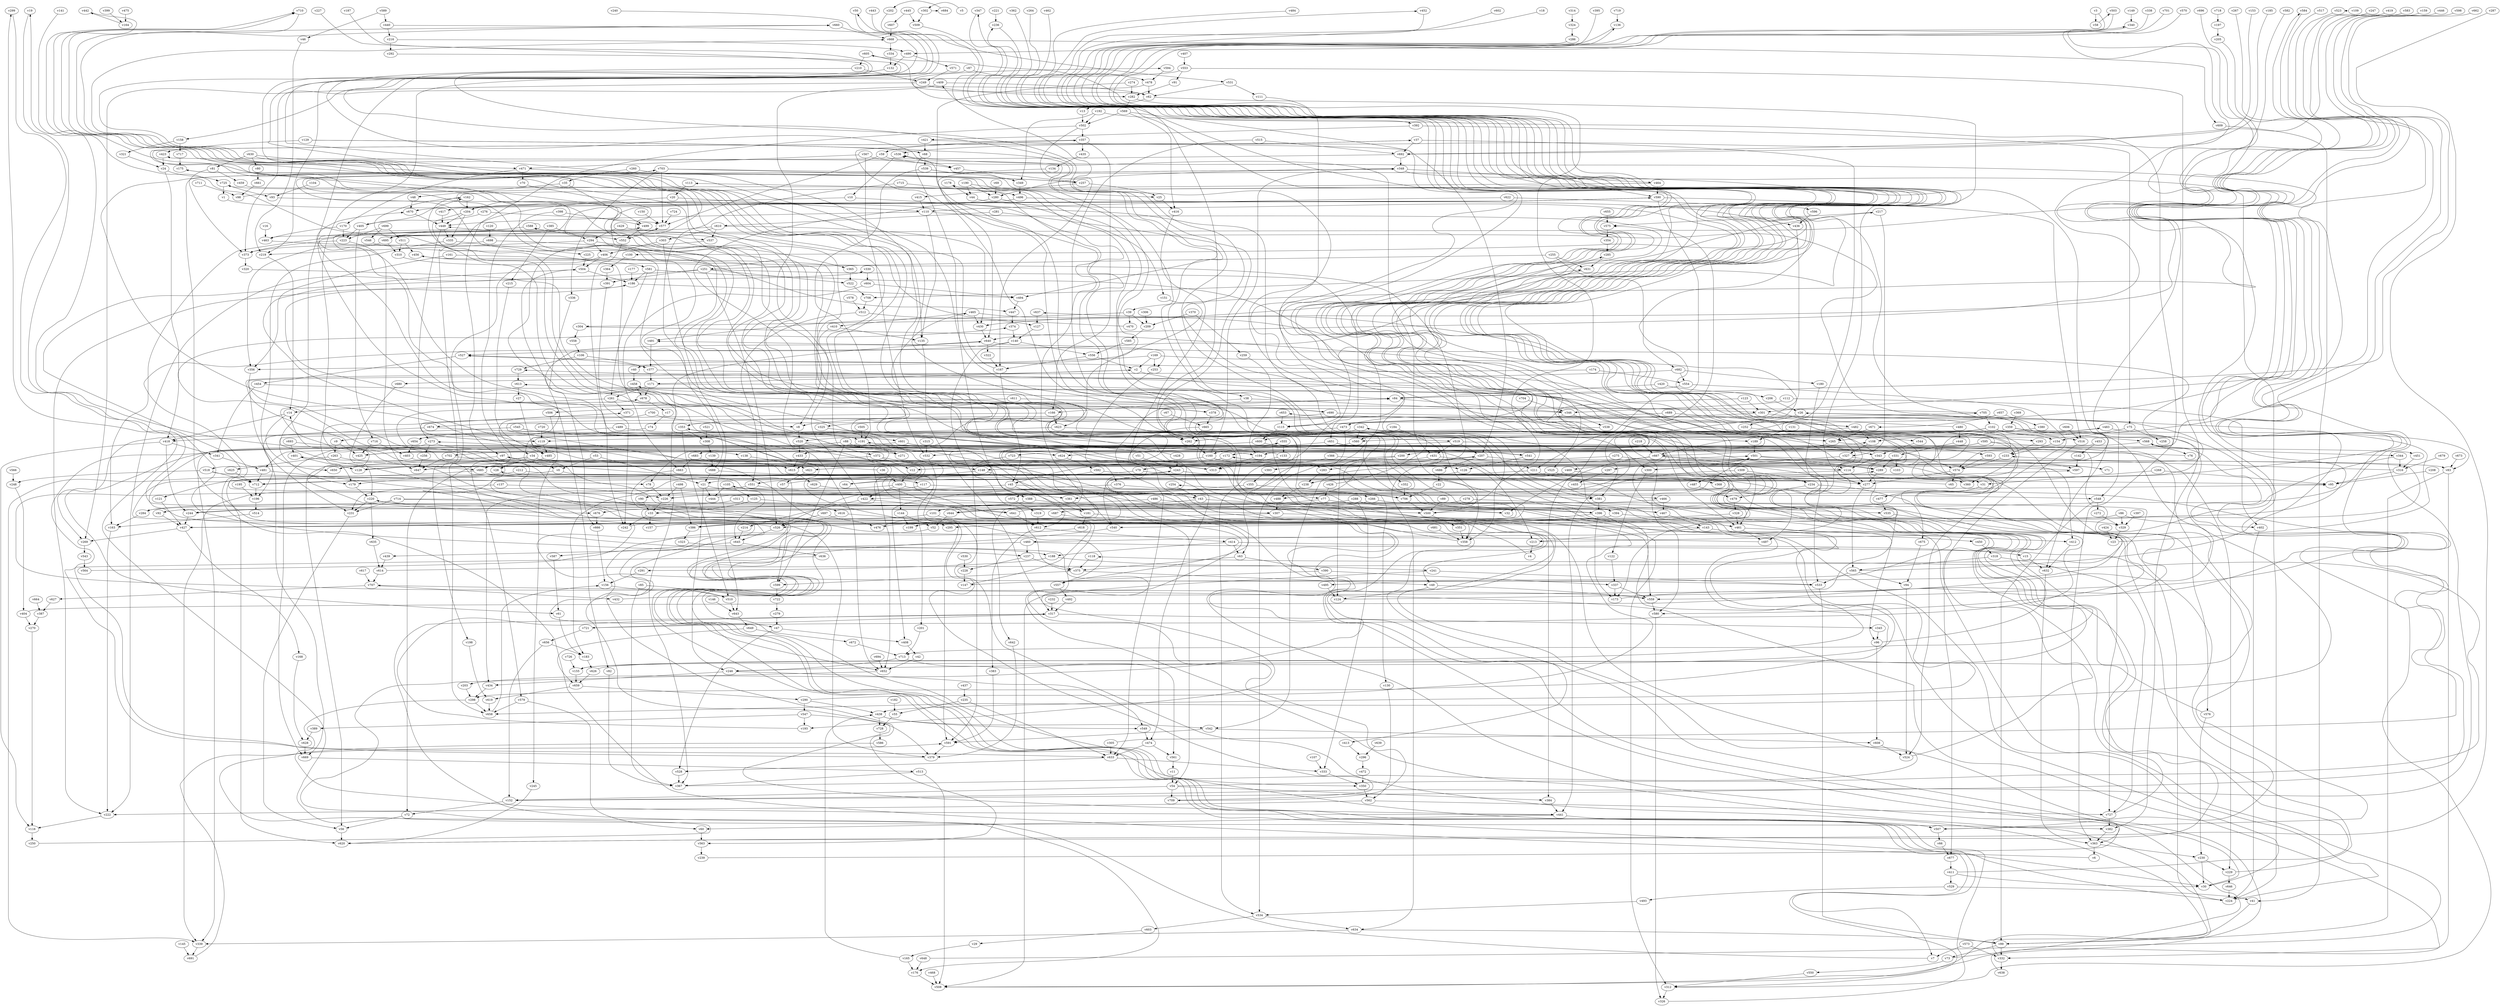 // Benchmark game 1081 - 730 vertices
// time_bound: 272
// targets: v481
digraph G {
    v0 [name="v0", player=1];
    v1 [name="v1", player=1];
    v2 [name="v2", player=0];
    v3 [name="v3", player=1];
    v4 [name="v4", player=1];
    v5 [name="v5", player=0];
    v6 [name="v6", player=0];
    v7 [name="v7", player=0];
    v8 [name="v8", player=1];
    v9 [name="v9", player=0];
    v10 [name="v10", player=0];
    v11 [name="v11", player=0];
    v12 [name="v12", player=1];
    v13 [name="v13", player=1];
    v14 [name="v14", player=0];
    v15 [name="v15", player=1];
    v16 [name="v16", player=0];
    v17 [name="v17", player=1];
    v18 [name="v18", player=0];
    v19 [name="v19", player=0];
    v20 [name="v20", player=1];
    v21 [name="v21", player=1];
    v22 [name="v22", player=0];
    v23 [name="v23", player=1];
    v24 [name="v24", player=1];
    v25 [name="v25", player=0];
    v26 [name="v26", player=0];
    v27 [name="v27", player=0];
    v28 [name="v28", player=0];
    v29 [name="v29", player=1];
    v30 [name="v30", player=0];
    v31 [name="v31", player=1];
    v32 [name="v32", player=0];
    v33 [name="v33", player=1];
    v34 [name="v34", player=0];
    v35 [name="v35", player=1];
    v36 [name="v36", player=0];
    v37 [name="v37", player=0];
    v38 [name="v38", player=0];
    v39 [name="v39", player=0];
    v40 [name="v40", player=0];
    v41 [name="v41", player=0];
    v42 [name="v42", player=0];
    v43 [name="v43", player=0];
    v44 [name="v44", player=1];
    v45 [name="v45", player=1];
    v46 [name="v46", player=0];
    v47 [name="v47", player=1];
    v48 [name="v48", player=1];
    v49 [name="v49", player=1];
    v50 [name="v50", player=0];
    v51 [name="v51", player=0];
    v52 [name="v52", player=0];
    v53 [name="v53", player=1];
    v54 [name="v54", player=0];
    v55 [name="v55", player=1];
    v56 [name="v56", player=1];
    v57 [name="v57", player=1];
    v58 [name="v58", player=0];
    v59 [name="v59", player=0];
    v60 [name="v60", player=1];
    v61 [name="v61", player=1];
    v62 [name="v62", player=1];
    v63 [name="v63", player=1];
    v64 [name="v64", player=1];
    v65 [name="v65", player=1];
    v66 [name="v66", player=1];
    v67 [name="v67", player=1];
    v68 [name="v68", player=0];
    v69 [name="v69", player=0];
    v70 [name="v70", player=0];
    v71 [name="v71", player=1];
    v72 [name="v72", player=1];
    v73 [name="v73", player=0];
    v74 [name="v74", player=0];
    v75 [name="v75", player=1];
    v76 [name="v76", player=1];
    v77 [name="v77", player=1];
    v78 [name="v78", player=1];
    v79 [name="v79", player=1];
    v80 [name="v80", player=0];
    v81 [name="v81", player=1];
    v82 [name="v82", player=1];
    v83 [name="v83", player=1];
    v84 [name="v84", player=1];
    v85 [name="v85", player=0];
    v86 [name="v86", player=0];
    v87 [name="v87", player=1];
    v88 [name="v88", player=0];
    v89 [name="v89", player=0];
    v90 [name="v90", player=0];
    v91 [name="v91", player=1];
    v92 [name="v92", player=0];
    v93 [name="v93", player=1];
    v94 [name="v94", player=1];
    v95 [name="v95", player=0];
    v96 [name="v96", player=1];
    v97 [name="v97", player=0];
    v98 [name="v98", player=0];
    v99 [name="v99", player=1];
    v100 [name="v100", player=1];
    v101 [name="v101", player=0];
    v102 [name="v102", player=0];
    v103 [name="v103", player=0];
    v104 [name="v104", player=0];
    v105 [name="v105", player=0];
    v106 [name="v106", player=1];
    v107 [name="v107", player=0];
    v108 [name="v108", player=0];
    v109 [name="v109", player=0];
    v110 [name="v110", player=1];
    v111 [name="v111", player=0];
    v112 [name="v112", player=1];
    v113 [name="v113", player=1];
    v114 [name="v114", player=1];
    v115 [name="v115", player=0];
    v116 [name="v116", player=1];
    v117 [name="v117", player=1];
    v118 [name="v118", player=0];
    v119 [name="v119", player=1];
    v120 [name="v120", player=1];
    v121 [name="v121", player=0];
    v122 [name="v122", player=1];
    v123 [name="v123", player=1];
    v124 [name="v124", player=0];
    v125 [name="v125", player=0];
    v126 [name="v126", player=1];
    v127 [name="v127", player=0];
    v128 [name="v128", player=1];
    v129 [name="v129", player=1];
    v130 [name="v130", player=1];
    v131 [name="v131", player=1];
    v132 [name="v132", player=1];
    v133 [name="v133", player=0];
    v134 [name="v134", player=1];
    v135 [name="v135", player=1];
    v136 [name="v136", player=0];
    v137 [name="v137", player=1];
    v138 [name="v138", player=0];
    v139 [name="v139", player=0];
    v140 [name="v140", player=1];
    v141 [name="v141", player=1];
    v142 [name="v142", player=1];
    v143 [name="v143", player=1];
    v144 [name="v144", player=1];
    v145 [name="v145", player=0];
    v146 [name="v146", player=1];
    v147 [name="v147", player=1];
    v148 [name="v148", player=1];
    v149 [name="v149", player=0];
    v150 [name="v150", player=1];
    v151 [name="v151", player=1];
    v152 [name="v152", player=1];
    v153 [name="v153", player=0];
    v154 [name="v154", player=1];
    v155 [name="v155", player=1];
    v156 [name="v156", player=0];
    v157 [name="v157", player=0];
    v158 [name="v158", player=0];
    v159 [name="v159", player=1];
    v160 [name="v160", player=0];
    v161 [name="v161", player=0];
    v162 [name="v162", player=0];
    v163 [name="v163", player=0];
    v164 [name="v164", player=0];
    v165 [name="v165", player=1];
    v166 [name="v166", player=1];
    v167 [name="v167", player=0];
    v168 [name="v168", player=1];
    v169 [name="v169", player=0];
    v170 [name="v170", player=1];
    v171 [name="v171", player=0];
    v172 [name="v172", player=1];
    v173 [name="v173", player=0];
    v174 [name="v174", player=0];
    v175 [name="v175", player=0];
    v176 [name="v176", player=1];
    v177 [name="v177", player=0];
    v178 [name="v178", player=1];
    v179 [name="v179", player=1];
    v180 [name="v180", player=1];
    v181 [name="v181", player=0];
    v182 [name="v182", player=1];
    v183 [name="v183", player=1];
    v184 [name="v184", player=0];
    v185 [name="v185", player=1];
    v186 [name="v186", player=0];
    v187 [name="v187", player=0];
    v188 [name="v188", player=1];
    v189 [name="v189", player=0];
    v190 [name="v190", player=0];
    v191 [name="v191", player=1];
    v192 [name="v192", player=1];
    v193 [name="v193", player=1];
    v194 [name="v194", player=1];
    v195 [name="v195", player=1];
    v196 [name="v196", player=0];
    v197 [name="v197", player=1];
    v198 [name="v198", player=0];
    v199 [name="v199", player=0];
    v200 [name="v200", player=0];
    v201 [name="v201", player=1];
    v202 [name="v202", player=0];
    v203 [name="v203", player=1];
    v204 [name="v204", player=0];
    v205 [name="v205", player=0];
    v206 [name="v206", player=0];
    v207 [name="v207", player=1];
    v208 [name="v208", player=0];
    v209 [name="v209", player=0];
    v210 [name="v210", player=1];
    v211 [name="v211", player=0];
    v212 [name="v212", player=0];
    v213 [name="v213", player=0];
    v214 [name="v214", player=0];
    v215 [name="v215", player=1];
    v216 [name="v216", player=1];
    v217 [name="v217", player=0];
    v218 [name="v218", player=1];
    v219 [name="v219", player=0];
    v220 [name="v220", player=1];
    v221 [name="v221", player=1];
    v222 [name="v222", player=1];
    v223 [name="v223", player=1];
    v224 [name="v224", player=0];
    v225 [name="v225", player=1];
    v226 [name="v226", player=1];
    v227 [name="v227", player=1];
    v228 [name="v228", player=1];
    v229 [name="v229", player=1];
    v230 [name="v230", player=0];
    v231 [name="v231", player=1];
    v232 [name="v232", player=1];
    v233 [name="v233", player=0];
    v234 [name="v234", player=1];
    v235 [name="v235", player=0];
    v236 [name="v236", player=1];
    v237 [name="v237", player=1];
    v238 [name="v238", player=0];
    v239 [name="v239", player=1];
    v240 [name="v240", player=0];
    v241 [name="v241", player=0];
    v242 [name="v242", player=0];
    v243 [name="v243", player=1];
    v244 [name="v244", player=0];
    v245 [name="v245", player=1];
    v246 [name="v246", player=1];
    v247 [name="v247", player=0];
    v248 [name="v248", player=1];
    v249 [name="v249", player=0];
    v250 [name="v250", player=1];
    v251 [name="v251", player=1];
    v252 [name="v252", player=1];
    v253 [name="v253", player=0];
    v254 [name="v254", player=0];
    v255 [name="v255", player=0];
    v256 [name="v256", player=0];
    v257 [name="v257", player=1];
    v258 [name="v258", player=1];
    v259 [name="v259", player=1];
    v260 [name="v260", player=0];
    v261 [name="v261", player=1];
    v262 [name="v262", player=0];
    v263 [name="v263", player=1];
    v264 [name="v264", player=1];
    v265 [name="v265", player=1];
    v266 [name="v266", player=1];
    v267 [name="v267", player=1];
    v268 [name="v268", player=0];
    v269 [name="v269", player=0];
    v270 [name="v270", player=1];
    v271 [name="v271", player=1];
    v272 [name="v272", player=1];
    v273 [name="v273", player=1];
    v274 [name="v274", player=1];
    v275 [name="v275", player=1];
    v276 [name="v276", player=0];
    v277 [name="v277", player=1];
    v278 [name="v278", player=1];
    v279 [name="v279", player=1];
    v280 [name="v280", player=1];
    v281 [name="v281", player=1];
    v282 [name="v282", player=0];
    v283 [name="v283", player=1];
    v284 [name="v284", player=1];
    v285 [name="v285", player=1];
    v286 [name="v286", player=0];
    v287 [name="v287", player=0];
    v288 [name="v288", player=0];
    v289 [name="v289", player=1];
    v290 [name="v290", player=0];
    v291 [name="v291", player=1];
    v292 [name="v292", player=0];
    v293 [name="v293", player=1];
    v294 [name="v294", player=0];
    v295 [name="v295", player=1];
    v296 [name="v296", player=1];
    v297 [name="v297", player=0];
    v298 [name="v298", player=0];
    v299 [name="v299", player=1];
    v300 [name="v300", player=1];
    v301 [name="v301", player=1];
    v302 [name="v302", player=1];
    v303 [name="v303", player=1];
    v304 [name="v304", player=0];
    v305 [name="v305", player=0];
    v306 [name="v306", player=0];
    v307 [name="v307", player=0];
    v308 [name="v308", player=1];
    v309 [name="v309", player=0];
    v310 [name="v310", player=1];
    v311 [name="v311", player=1];
    v312 [name="v312", player=1];
    v313 [name="v313", player=1];
    v314 [name="v314", player=0];
    v315 [name="v315", player=0];
    v316 [name="v316", player=1];
    v317 [name="v317", player=0];
    v318 [name="v318", player=1];
    v319 [name="v319", player=0];
    v320 [name="v320", player=1];
    v321 [name="v321", player=1];
    v322 [name="v322", player=1];
    v323 [name="v323", player=0];
    v324 [name="v324", player=0];
    v325 [name="v325", player=1];
    v326 [name="v326", player=1];
    v327 [name="v327", player=1];
    v328 [name="v328", player=0];
    v329 [name="v329", player=1];
    v330 [name="v330", player=1];
    v331 [name="v331", player=0];
    v332 [name="v332", player=1];
    v333 [name="v333", player=0];
    v334 [name="v334", player=1];
    v335 [name="v335", player=0];
    v336 [name="v336", player=1];
    v337 [name="v337", player=0];
    v338 [name="v338", player=0];
    v339 [name="v339", player=0];
    v340 [name="v340", player=1];
    v341 [name="v341", player=0];
    v342 [name="v342", player=1];
    v343 [name="v343", player=0];
    v344 [name="v344", player=1];
    v345 [name="v345", player=1];
    v346 [name="v346", player=0];
    v347 [name="v347", player=0];
    v348 [name="v348", player=1];
    v349 [name="v349", player=0];
    v350 [name="v350", player=1];
    v351 [name="v351", player=0];
    v352 [name="v352", player=0];
    v353 [name="v353", player=1];
    v354 [name="v354", player=1];
    v355 [name="v355", player=0];
    v356 [name="v356", player=0];
    v357 [name="v357", player=1];
    v358 [name="v358", player=0];
    v359 [name="v359", player=0];
    v360 [name="v360", player=0];
    v361 [name="v361", player=0];
    v362 [name="v362", player=1];
    v363 [name="v363", player=0];
    v364 [name="v364", player=0];
    v365 [name="v365", player=1];
    v366 [name="v366", player=0];
    v367 [name="v367", player=0];
    v368 [name="v368", player=1];
    v369 [name="v369", player=1];
    v370 [name="v370", player=1];
    v371 [name="v371", player=0];
    v372 [name="v372", player=1];
    v373 [name="v373", player=0];
    v374 [name="v374", player=1];
    v375 [name="v375", player=1];
    v376 [name="v376", player=1];
    v377 [name="v377", player=1];
    v378 [name="v378", player=0];
    v379 [name="v379", player=0];
    v380 [name="v380", player=1];
    v381 [name="v381", player=0];
    v382 [name="v382", player=1];
    v383 [name="v383", player=0];
    v384 [name="v384", player=1];
    v385 [name="v385", player=1];
    v386 [name="v386", player=1];
    v387 [name="v387", player=1];
    v388 [name="v388", player=1];
    v389 [name="v389", player=0];
    v390 [name="v390", player=1];
    v391 [name="v391", player=0];
    v392 [name="v392", player=1];
    v393 [name="v393", player=0];
    v394 [name="v394", player=0];
    v395 [name="v395", player=0];
    v396 [name="v396", player=1];
    v397 [name="v397", player=0];
    v398 [name="v398", player=1];
    v399 [name="v399", player=0];
    v400 [name="v400", player=1];
    v401 [name="v401", player=0];
    v402 [name="v402", player=1];
    v403 [name="v403", player=0];
    v404 [name="v404", player=1];
    v405 [name="v405", player=1];
    v406 [name="v406", player=0];
    v407 [name="v407", player=0];
    v408 [name="v408", player=0];
    v409 [name="v409", player=0];
    v410 [name="v410", player=1];
    v411 [name="v411", player=0];
    v412 [name="v412", player=1];
    v413 [name="v413", player=0];
    v414 [name="v414", player=1];
    v415 [name="v415", player=0];
    v416 [name="v416", player=0];
    v417 [name="v417", player=0];
    v418 [name="v418", player=1];
    v419 [name="v419", player=0];
    v420 [name="v420", player=1];
    v421 [name="v421", player=0];
    v422 [name="v422", player=1];
    v423 [name="v423", player=0];
    v424 [name="v424", player=0];
    v425 [name="v425", player=0];
    v426 [name="v426", player=1];
    v427 [name="v427", player=1];
    v428 [name="v428", player=0];
    v429 [name="v429", player=1];
    v430 [name="v430", player=1];
    v431 [name="v431", player=0];
    v432 [name="v432", player=0];
    v433 [name="v433", player=0];
    v434 [name="v434", player=0];
    v435 [name="v435", player=1];
    v436 [name="v436", player=0];
    v437 [name="v437", player=1];
    v438 [name="v438", player=1];
    v439 [name="v439", player=1];
    v440 [name="v440", player=1];
    v441 [name="v441", player=0];
    v442 [name="v442", player=0];
    v443 [name="v443", player=0];
    v444 [name="v444", player=1];
    v445 [name="v445", player=1];
    v446 [name="v446", player=0];
    v447 [name="v447", player=0];
    v448 [name="v448", player=1];
    v449 [name="v449", player=0];
    v450 [name="v450", player=0];
    v451 [name="v451", player=0];
    v452 [name="v452", player=1];
    v453 [name="v453", player=1];
    v454 [name="v454", player=0];
    v455 [name="v455", player=1];
    v456 [name="v456", player=1];
    v457 [name="v457", player=1];
    v458 [name="v458", player=1];
    v459 [name="v459", player=0];
    v460 [name="v460", player=1];
    v461 [name="v461", player=1];
    v462 [name="v462", player=1];
    v463 [name="v463", player=1];
    v464 [name="v464", player=0];
    v465 [name="v465", player=0];
    v466 [name="v466", player=1];
    v467 [name="v467", player=1];
    v468 [name="v468", player=0];
    v469 [name="v469", player=0];
    v470 [name="v470", player=1];
    v471 [name="v471", player=0];
    v472 [name="v472", player=0];
    v473 [name="v473", player=0];
    v474 [name="v474", player=1];
    v475 [name="v475", player=1];
    v476 [name="v476", player=0];
    v477 [name="v477", player=1];
    v478 [name="v478", player=0];
    v479 [name="v479", player=0];
    v480 [name="v480", player=1];
    v481 [name="v481", player=0, target=1];
    v482 [name="v482", player=1];
    v483 [name="v483", player=0];
    v484 [name="v484", player=0];
    v485 [name="v485", player=0];
    v486 [name="v486", player=0];
    v487 [name="v487", player=0];
    v488 [name="v488", player=1];
    v489 [name="v489", player=0];
    v490 [name="v490", player=0];
    v491 [name="v491", player=0];
    v492 [name="v492", player=0];
    v493 [name="v493", player=0];
    v494 [name="v494", player=1];
    v495 [name="v495", player=0];
    v496 [name="v496", player=1];
    v497 [name="v497", player=1];
    v498 [name="v498", player=0];
    v499 [name="v499", player=1];
    v500 [name="v500", player=1];
    v501 [name="v501", player=0];
    v502 [name="v502", player=1];
    v503 [name="v503", player=1];
    v504 [name="v504", player=0];
    v505 [name="v505", player=1];
    v506 [name="v506", player=0];
    v507 [name="v507", player=1];
    v508 [name="v508", player=0];
    v509 [name="v509", player=1];
    v510 [name="v510", player=0];
    v511 [name="v511", player=1];
    v512 [name="v512", player=1];
    v513 [name="v513", player=1];
    v514 [name="v514", player=0];
    v515 [name="v515", player=0];
    v516 [name="v516", player=1];
    v517 [name="v517", player=0];
    v518 [name="v518", player=0];
    v519 [name="v519", player=0];
    v520 [name="v520", player=0];
    v521 [name="v521", player=0];
    v522 [name="v522", player=0];
    v523 [name="v523", player=1];
    v524 [name="v524", player=0];
    v525 [name="v525", player=0];
    v526 [name="v526", player=0];
    v527 [name="v527", player=0];
    v528 [name="v528", player=0];
    v529 [name="v529", player=1];
    v530 [name="v530", player=1];
    v531 [name="v531", player=0];
    v532 [name="v532", player=0];
    v533 [name="v533", player=1];
    v534 [name="v534", player=0];
    v535 [name="v535", player=0];
    v536 [name="v536", player=0];
    v537 [name="v537", player=0];
    v538 [name="v538", player=1];
    v539 [name="v539", player=0];
    v540 [name="v540", player=1];
    v541 [name="v541", player=1];
    v542 [name="v542", player=0];
    v543 [name="v543", player=0];
    v544 [name="v544", player=0];
    v545 [name="v545", player=0];
    v546 [name="v546", player=0];
    v547 [name="v547", player=0];
    v548 [name="v548", player=0];
    v549 [name="v549", player=1];
    v550 [name="v550", player=1];
    v551 [name="v551", player=1];
    v552 [name="v552", player=0];
    v553 [name="v553", player=0];
    v554 [name="v554", player=1];
    v555 [name="v555", player=0];
    v556 [name="v556", player=0];
    v557 [name="v557", player=0];
    v558 [name="v558", player=1];
    v559 [name="v559", player=1];
    v560 [name="v560", player=0];
    v561 [name="v561", player=1];
    v562 [name="v562", player=0];
    v563 [name="v563", player=0];
    v564 [name="v564", player=0];
    v565 [name="v565", player=0];
    v566 [name="v566", player=1];
    v567 [name="v567", player=0];
    v568 [name="v568", player=1];
    v569 [name="v569", player=0];
    v570 [name="v570", player=1];
    v571 [name="v571", player=1];
    v572 [name="v572", player=0];
    v573 [name="v573", player=1];
    v574 [name="v574", player=1];
    v575 [name="v575", player=0];
    v576 [name="v576", player=0];
    v577 [name="v577", player=0];
    v578 [name="v578", player=0];
    v579 [name="v579", player=0];
    v580 [name="v580", player=0];
    v581 [name="v581", player=1];
    v582 [name="v582", player=0];
    v583 [name="v583", player=1];
    v584 [name="v584", player=0];
    v585 [name="v585", player=1];
    v586 [name="v586", player=0];
    v587 [name="v587", player=0];
    v588 [name="v588", player=0];
    v589 [name="v589", player=0];
    v590 [name="v590", player=1];
    v591 [name="v591", player=1];
    v592 [name="v592", player=1];
    v593 [name="v593", player=1];
    v594 [name="v594", player=1];
    v595 [name="v595", player=0];
    v596 [name="v596", player=1];
    v597 [name="v597", player=0];
    v598 [name="v598", player=0];
    v599 [name="v599", player=1];
    v600 [name="v600", player=1];
    v601 [name="v601", player=1];
    v602 [name="v602", player=1];
    v603 [name="v603", player=0];
    v604 [name="v604", player=1];
    v605 [name="v605", player=1];
    v606 [name="v606", player=1];
    v607 [name="v607", player=0];
    v608 [name="v608", player=1];
    v609 [name="v609", player=0];
    v610 [name="v610", player=1];
    v611 [name="v611", player=0];
    v612 [name="v612", player=1];
    v613 [name="v613", player=0];
    v614 [name="v614", player=1];
    v615 [name="v615", player=1];
    v616 [name="v616", player=0];
    v617 [name="v617", player=1];
    v618 [name="v618", player=1];
    v619 [name="v619", player=1];
    v620 [name="v620", player=0];
    v621 [name="v621", player=1];
    v622 [name="v622", player=1];
    v623 [name="v623", player=0];
    v624 [name="v624", player=1];
    v625 [name="v625", player=1];
    v626 [name="v626", player=1];
    v627 [name="v627", player=0];
    v628 [name="v628", player=1];
    v629 [name="v629", player=0];
    v630 [name="v630", player=1];
    v631 [name="v631", player=1];
    v632 [name="v632", player=0];
    v633 [name="v633", player=0];
    v634 [name="v634", player=0];
    v635 [name="v635", player=0];
    v636 [name="v636", player=0];
    v637 [name="v637", player=1];
    v638 [name="v638", player=1];
    v639 [name="v639", player=1];
    v640 [name="v640", player=1];
    v641 [name="v641", player=0];
    v642 [name="v642", player=1];
    v643 [name="v643", player=0];
    v644 [name="v644", player=1];
    v645 [name="v645", player=0];
    v646 [name="v646", player=0];
    v647 [name="v647", player=0];
    v648 [name="v648", player=0];
    v649 [name="v649", player=0];
    v650 [name="v650", player=1];
    v651 [name="v651", player=0];
    v652 [name="v652", player=1];
    v653 [name="v653", player=1];
    v654 [name="v654", player=0];
    v655 [name="v655", player=0];
    v656 [name="v656", player=1];
    v657 [name="v657", player=1];
    v658 [name="v658", player=1];
    v659 [name="v659", player=0];
    v660 [name="v660", player=0];
    v661 [name="v661", player=0];
    v662 [name="v662", player=0];
    v663 [name="v663", player=1];
    v664 [name="v664", player=0];
    v665 [name="v665", player=0];
    v666 [name="v666", player=0];
    v667 [name="v667", player=0];
    v668 [name="v668", player=0];
    v669 [name="v669", player=1];
    v670 [name="v670", player=0];
    v671 [name="v671", player=0];
    v672 [name="v672", player=1];
    v673 [name="v673", player=0];
    v674 [name="v674", player=1];
    v675 [name="v675", player=1];
    v676 [name="v676", player=1];
    v677 [name="v677", player=1];
    v678 [name="v678", player=0];
    v679 [name="v679", player=1];
    v680 [name="v680", player=0];
    v681 [name="v681", player=1];
    v682 [name="v682", player=0];
    v683 [name="v683", player=0];
    v684 [name="v684", player=0];
    v685 [name="v685", player=0];
    v686 [name="v686", player=0];
    v687 [name="v687", player=1];
    v688 [name="v688", player=1];
    v689 [name="v689", player=0];
    v690 [name="v690", player=0];
    v691 [name="v691", player=0];
    v692 [name="v692", player=1];
    v693 [name="v693", player=0];
    v694 [name="v694", player=0];
    v695 [name="v695", player=1];
    v696 [name="v696", player=1];
    v697 [name="v697", player=1];
    v698 [name="v698", player=1];
    v699 [name="v699", player=0];
    v700 [name="v700", player=1];
    v701 [name="v701", player=1];
    v702 [name="v702", player=1];
    v703 [name="v703", player=0];
    v704 [name="v704", player=1];
    v705 [name="v705", player=1];
    v706 [name="v706", player=0];
    v707 [name="v707", player=0];
    v708 [name="v708", player=1];
    v709 [name="v709", player=0];
    v710 [name="v710", player=0];
    v711 [name="v711", player=0];
    v712 [name="v712", player=1];
    v713 [name="v713", player=1];
    v714 [name="v714", player=1];
    v715 [name="v715", player=0];
    v716 [name="v716", player=1];
    v717 [name="v717", player=1];
    v718 [name="v718", player=1];
    v719 [name="v719", player=1];
    v720 [name="v720", player=0];
    v721 [name="v721", player=1];
    v722 [name="v722", player=1];
    v723 [name="v723", player=0];
    v724 [name="v724", player=0];
    v725 [name="v725", player=0];
    v726 [name="v726", player=0];
    v727 [name="v727", player=0];
    v728 [name="v728", player=0];
    v729 [name="v729", player=0];

    v0 -> v179;
    v1 -> v674 [constraint="t >= 5"];
    v2 -> v171;
    v3 -> v200 [constraint="t >= 5"];
    v4 -> v243 [constraint="t >= 2"];
    v5 -> v302 [constraint="t < 7"];
    v6 -> v330 [constraint="t < 5"];
    v7 -> v317 [constraint="t >= 4"];
    v8 -> v520;
    v9 -> v425;
    v10 -> v670;
    v11 -> v54;
    v12 -> v400;
    v13 -> v502;
    v14 -> v650;
    v15 -> v632;
    v16 -> v463;
    v17 -> v74;
    v18 -> v507 [constraint="t >= 5"];
    v19 -> v237 [constraint="t < 11"];
    v20 -> v110;
    v21 -> v246;
    v22 -> v706;
    v23 -> v26 [constraint="t < 8"];
    v24 -> v725;
    v25 -> v416;
    v26 -> v252;
    v27 -> v485;
    v28 -> v283 [constraint="t < 6"];
    v29 -> v165;
    v30 -> v456 [constraint="t mod 3 == 0"];
    v31 -> v477;
    v32 -> v105 [constraint="t < 9"];
    v33 -> v242;
    v34 -> v650;
    v35 -> v48;
    v36 -> v499 [constraint="t >= 5"];
    v37 -> v692;
    v38 -> v166;
    v39 -> v491;
    v40 -> v458;
    v41 -> v99;
    v42 -> v652;
    v43 -> v32;
    v44 -> v304 [constraint="t < 12"];
    v45 -> v526;
    v46 -> v219;
    v47 -> v528;
    v48 -> v670;
    v49 -> v559;
    v50 -> v381 [constraint="t >= 1"];
    v51 -> v243;
    v52 -> v47 [constraint="t >= 2"];
    v53 -> v21;
    v54 -> v118 [constraint="t mod 5 == 3"];
    v55 -> v728;
    v56 -> v620;
    v57 -> v289 [constraint="t mod 2 == 1"];
    v58 -> v503 [constraint="t mod 3 == 1"];
    v59 -> v457;
    v60 -> v563;
    v61 -> v183;
    v62 -> v594 [constraint="t mod 2 == 1"];
    v63 -> v390;
    v64 -> v536 [constraint="t >= 2"];
    v65 -> v504 [constraint="t >= 4"];
    v66 -> v677;
    v67 -> v665;
    v68 -> v388;
    v69 -> v280;
    v70 -> v378 [constraint="t < 14"];
    v71 -> v729 [constraint="t < 14"];
    v72 -> v56;
    v73 -> v162 [constraint="t >= 4"];
    v74 -> v9 [constraint="t < 14"];
    v75 -> v258;
    v76 -> v348 [constraint="t >= 1"];
    v77 -> v687;
    v78 -> v226;
    v79 -> v121;
    v80 -> v661;
    v81 -> v459;
    v82 -> v367;
    v83 -> v332;
    v84 -> v346;
    v85 -> v510;
    v86 -> v173;
    v87 -> v478;
    v88 -> v295 [constraint="t mod 2 == 1"];
    v89 -> v500;
    v90 -> v33;
    v91 -> v282;
    v92 -> v427;
    v93 -> v90 [constraint="t >= 1"];
    v94 -> v524;
    v95 -> v678 [constraint="t >= 5"];
    v96 -> v28 [constraint="t < 6"];
    v97 -> v56;
    v98 -> v710 [constraint="t mod 5 == 2"];
    v99 -> v73;
    v100 -> v364;
    v101 -> v427;
    v102 -> v600;
    v103 -> v575 [constraint="t mod 5 == 2"];
    v104 -> v93;
    v105 -> v266;
    v106 -> v729;
    v107 -> v333;
    v108 -> v327;
    v109 -> v523 [constraint="t < 15"];
    v110 -> v384;
    v111 -> v115;
    v112 -> v402;
    v113 -> v20;
    v114 -> v548 [constraint="t >= 2"];
    v115 -> v600;
    v116 -> v250;
    v117 -> v90;
    v118 -> v375;
    v119 -> v371 [constraint="t >= 3"];
    v120 -> v698;
    v121 -> v427;
    v122 -> v337;
    v123 -> v433 [constraint="t >= 2"];
    v124 -> v568 [constraint="t mod 5 == 0"];
    v125 -> v33;
    v126 -> v441 [constraint="t mod 5 == 1"];
    v127 -> v140;
    v128 -> v14 [constraint="t >= 2"];
    v129 -> v494 [constraint="t mod 2 == 0"];
    v130 -> v562;
    v131 -> v189;
    v132 -> v508 [constraint="t mod 5 == 4"];
    v133 -> v19 [constraint="t mod 4 == 2"];
    v134 -> v488 [constraint="t >= 1"];
    v135 -> v317;
    v136 -> v490 [constraint="t < 5"];
    v137 -> v226;
    v138 -> v621;
    v139 -> v688;
    v140 -> v188 [constraint="t < 7"];
    v141 -> v552 [constraint="t >= 1"];
    v142 -> v597;
    v143 -> v213;
    v144 -> v52;
    v145 -> v691;
    v146 -> v643;
    v147 -> v670 [constraint="t < 8"];
    v148 -> v181;
    v149 -> v340;
    v150 -> v577;
    v151 -> v623;
    v152 -> v72;
    v153 -> v692 [constraint="t mod 2 == 1"];
    v154 -> v233;
    v155 -> v725 [constraint="t >= 4"];
    v156 -> v510;
    v157 -> v172 [constraint="t < 5"];
    v158 -> v717;
    v159 -> v152 [constraint="t mod 2 == 1"];
    v160 -> v348;
    v161 -> v356;
    v162 -> v712 [constraint="t < 9"];
    v163 -> v222;
    v164 -> v442 [constraint="t >= 5"];
    v165 -> v176;
    v166 -> v119 [constraint="t >= 3"];
    v167 -> v449;
    v168 -> v628;
    v169 -> v300;
    v170 -> v463;
    v171 -> v38;
    v172 -> v213;
    v173 -> v605 [constraint="t < 11"];
    v174 -> v224 [constraint="t mod 4 == 3"];
    v175 -> v30 [constraint="t >= 5"];
    v176 -> v508;
    v177 -> v186;
    v178 -> v544 [constraint="t >= 2"];
    v179 -> v220;
    v180 -> v533;
    v181 -> v618;
    v182 -> v55;
    v183 -> v626;
    v184 -> v130;
    v185 -> v692 [constraint="t < 13"];
    v186 -> v494;
    v187 -> v358 [constraint="t mod 3 == 0"];
    v188 -> v291;
    v189 -> v501;
    v190 -> v44;
    v191 -> v339;
    v192 -> v502;
    v193 -> v317 [constraint="t >= 5"];
    v194 -> v613 [constraint="t mod 4 == 0"];
    v195 -> v196;
    v196 -> v514;
    v197 -> v205;
    v198 -> v619;
    v199 -> v555 [constraint="t < 10"];
    v200 -> v393;
    v201 -> v713;
    v202 -> v353 [constraint="t mod 5 == 1"];
    v203 -> v298;
    v204 -> v644 [constraint="t mod 5 == 4"];
    v205 -> v39 [constraint="t >= 4"];
    v206 -> v26;
    v207 -> v283;
    v208 -> v95;
    v209 -> v585;
    v210 -> v219;
    v211 -> v238;
    v212 -> v645;
    v213 -> v491 [constraint="t < 11"];
    v214 -> v645;
    v215 -> v485;
    v216 -> v490;
    v217 -> v575;
    v218 -> v667;
    v219 -> v14;
    v220 -> v676;
    v221 -> v236;
    v222 -> v116;
    v223 -> v373;
    v224 -> v191 [constraint="t >= 2"];
    v225 -> v504;
    v226 -> v236 [constraint="t >= 3"];
    v227 -> v422 [constraint="t >= 4"];
    v228 -> v147;
    v229 -> v452 [constraint="t >= 4"];
    v230 -> v229;
    v231 -> v56;
    v232 -> v317;
    v233 -> v574;
    v234 -> v479;
    v235 -> v55;
    v236 -> v155 [constraint="t mod 3 == 0"];
    v237 -> v228;
    v238 -> v488;
    v239 -> v555 [constraint="t >= 2"];
    v240 -> v158 [constraint="t >= 3"];
    v241 -> v508;
    v242 -> v501 [constraint="t >= 1"];
    v243 -> v183;
    v244 -> v427;
    v245 -> v620;
    v246 -> v434;
    v247 -> v476 [constraint="t mod 4 == 3"];
    v248 -> v404;
    v249 -> v282;
    v250 -> v299 [constraint="t >= 4"];
    v251 -> v222;
    v252 -> v172 [constraint="t >= 1"];
    v253 -> v376;
    v254 -> v43;
    v255 -> v682;
    v256 -> v647;
    v257 -> v25;
    v258 -> v660 [constraint="t mod 3 == 2"];
    v259 -> v194;
    v260 -> v35;
    v261 -> v690;
    v262 -> v160;
    v263 -> v625;
    v264 -> v8 [constraint="t < 10"];
    v265 -> v593;
    v266 -> v644;
    v267 -> v695 [constraint="t >= 4"];
    v268 -> v31;
    v269 -> v543;
    v270 -> v116;
    v271 -> v483 [constraint="t mod 3 == 0"];
    v272 -> v329;
    v273 -> v256;
    v274 -> v282;
    v275 -> v114;
    v276 -> v577;
    v277 -> v565;
    v278 -> v535;
    v279 -> v47;
    v280 -> v151;
    v281 -> v262;
    v282 -> v358;
    v283 -> v238;
    v284 -> v163;
    v285 -> v631;
    v286 -> v647 [constraint="t >= 1"];
    v287 -> v620 [constraint="t mod 5 == 3"];
    v288 -> v33;
    v289 -> v277;
    v290 -> v465 [constraint="t < 14"];
    v291 -> v156;
    v292 -> v518 [constraint="t < 15"];
    v293 -> v233;
    v294 -> v219;
    v295 -> v357 [constraint="t mod 5 == 2"];
    v296 -> v472;
    v297 -> v455;
    v298 -> v441 [constraint="t < 8"];
    v299 -> v641 [constraint="t >= 2"];
    v300 -> v122;
    v301 -> v115;
    v302 -> v684 [constraint="t >= 2"];
    v303 -> v643;
    v304 -> v723 [constraint="t < 6"];
    v305 -> v254 [constraint="t >= 2"];
    v306 -> v209;
    v307 -> v461;
    v308 -> v139;
    v309 -> v234;
    v310 -> v685 [constraint="t mod 4 == 1"];
    v311 -> v284;
    v312 -> v2 [constraint="t mod 3 == 2"];
    v313 -> v703 [constraint="t mod 3 == 2"];
    v314 -> v324;
    v315 -> v532;
    v316 -> v233 [constraint="t < 8"];
    v317 -> v345;
    v318 -> v727;
    v319 -> v612;
    v320 -> v301 [constraint="t < 5"];
    v321 -> v24;
    v322 -> v167;
    v323 -> v709 [constraint="t < 14"];
    v324 -> v286;
    v325 -> v293 [constraint="t < 9"];
    v326 -> v84 [constraint="t < 14"];
    v327 -> v597;
    v328 -> v427 [constraint="t mod 2 == 0"];
    v329 -> v23;
    v330 -> v604;
    v331 -> v289;
    v332 -> v499 [constraint="t >= 3"];
    v333 -> v350;
    v334 -> v132;
    v335 -> v225;
    v336 -> v666;
    v337 -> v559 [constraint="t < 15"];
    v338 -> v708 [constraint="t mod 3 == 0"];
    v339 -> v691;
    v340 -> v100 [constraint="t mod 2 == 0"];
    v341 -> v481;
    v342 -> v520;
    v343 -> v527 [constraint="t >= 1"];
    v344 -> v312 [constraint="t mod 3 == 2"];
    v345 -> v96;
    v346 -> v538;
    v347 -> v392 [constraint="t < 13"];
    v348 -> v289 [constraint="t >= 3"];
    v349 -> v496;
    v350 -> v562;
    v351 -> v358;
    v352 -> v706;
    v353 -> v510;
    v354 -> v285;
    v355 -> v706;
    v356 -> v231;
    v357 -> v59;
    v358 -> v37 [constraint="t >= 4"];
    v359 -> v21 [constraint="t >= 3"];
    v360 -> v487 [constraint="t >= 5"];
    v361 -> v181;
    v362 -> v713 [constraint="t mod 2 == 0"];
    v363 -> v6;
    v364 -> v391;
    v365 -> v522;
    v366 -> v45;
    v367 -> v668 [constraint="t >= 5"];
    v368 -> v483 [constraint="t >= 3"];
    v369 -> v359;
    v370 -> v209;
    v371 -> v350 [constraint="t < 8"];
    v372 -> v148;
    v373 -> v320;
    v374 -> v140;
    v375 -> v599;
    v376 -> v408;
    v377 -> v460 [constraint="t mod 4 == 2"];
    v378 -> v665;
    v379 -> v108 [constraint="t mod 3 == 2"];
    v380 -> v500 [constraint="t >= 4"];
    v381 -> v409 [constraint="t < 8"];
    v382 -> v363;
    v383 -> v591;
    v384 -> v441;
    v385 -> v215;
    v386 -> v97 [constraint="t >= 4"];
    v387 -> v270;
    v388 -> v676;
    v389 -> v628;
    v390 -> v337;
    v391 -> v242;
    v392 -> v421;
    v393 -> v355;
    v394 -> v329;
    v395 -> v590 [constraint="t >= 3"];
    v396 -> v173;
    v397 -> v329;
    v398 -> v579;
    v399 -> v164 [constraint="t mod 2 == 1"];
    v400 -> v381;
    v401 -> v128;
    v402 -> v224;
    v403 -> v92 [constraint="t mod 2 == 1"];
    v404 -> v401 [constraint="t >= 4"];
    v405 -> v162 [constraint="t < 6"];
    v406 -> v504;
    v407 -> v553;
    v408 -> v42;
    v409 -> v373;
    v410 -> v135;
    v411 -> v342 [constraint="t < 6"];
    v412 -> v632;
    v413 -> v296;
    v414 -> v188;
    v415 -> v110;
    v416 -> v474;
    v417 -> v449;
    v418 -> v244;
    v419 -> v244 [constraint="t < 6"];
    v420 -> v206;
    v421 -> v194 [constraint="t < 13"];
    v422 -> v214;
    v423 -> v24;
    v424 -> v23;
    v425 -> v710 [constraint="t < 7"];
    v426 -> v175 [constraint="t >= 4"];
    v427 -> v168;
    v428 -> v37 [constraint="t mod 5 == 1"];
    v429 -> v469 [constraint="t < 8"];
    v430 -> v640;
    v431 -> v277;
    v432 -> v423 [constraint="t >= 4"];
    v433 -> v217 [constraint="t < 6"];
    v434 -> v298;
    v435 -> v134;
    v436 -> v381;
    v437 -> v235;
    v438 -> v549;
    v439 -> v614;
    v440 -> v298 [constraint="t >= 1"];
    v441 -> v507;
    v442 -> v378 [constraint="t >= 4"];
    v443 -> v531 [constraint="t mod 5 == 3"];
    v444 -> v353 [constraint="t mod 3 == 2"];
    v445 -> v607 [constraint="t mod 4 == 2"];
    v446 -> v152 [constraint="t < 14"];
    v447 -> v374;
    v448 -> v331;
    v449 -> v335;
    v450 -> v318;
    v451 -> v316;
    v452 -> v31 [constraint="t >= 5"];
    v453 -> v193 [constraint="t >= 3"];
    v454 -> v199 [constraint="t >= 2"];
    v455 -> v637 [constraint="t < 9"];
    v456 -> v396 [constraint="t < 10"];
    v457 -> v257;
    v458 -> v678;
    v459 -> v226 [constraint="t < 9"];
    v460 -> v224;
    v461 -> v412 [constraint="t < 8"];
    v462 -> v343 [constraint="t mod 2 == 1"];
    v463 -> v447 [constraint="t mod 5 == 1"];
    v464 -> v451 [constraint="t mod 4 == 0"];
    v465 -> v534;
    v466 -> v30 [constraint="t mod 4 == 0"];
    v467 -> v143;
    v468 -> v508;
    v469 -> v497;
    v470 -> v660 [constraint="t >= 4"];
    v471 -> v70;
    v472 -> v350;
    v473 -> v262;
    v474 -> v561;
    v475 -> v164;
    v476 -> v612 [constraint="t >= 1"];
    v477 -> v535;
    v478 -> v372;
    v479 -> v328;
    v480 -> v136 [constraint="t >= 2"];
    v481 -> v143 [constraint="t mod 3 == 0"];
    v482 -> v269 [constraint="t >= 3"];
    v483 -> v83;
    v484 -> v527 [constraint="t mod 4 == 3"];
    v485 -> v685;
    v486 -> v284;
    v487 -> v479;
    v488 -> v307;
    v489 -> v654;
    v490 -> v571;
    v491 -> v377;
    v492 -> v317;
    v493 -> v534;
    v494 -> v447;
    v495 -> v124;
    v496 -> v204;
    v497 -> v374 [constraint="t >= 5"];
    v498 -> v226;
    v499 -> v552;
    v500 -> v458 [constraint="t >= 1"];
    v501 -> v297;
    v502 -> v167;
    v503 -> v572 [constraint="t < 15"];
    v504 -> v186;
    v505 -> v191;
    v506 -> v245;
    v507 -> v66;
    v508 -> v705 [constraint="t < 7"];
    v509 -> v189 [constraint="t < 14"];
    v510 -> v643;
    v511 -> v310;
    v512 -> v127;
    v513 -> v508;
    v514 -> v163 [constraint="t < 9"];
    v515 -> v540;
    v516 -> v677;
    v517 -> v115 [constraint="t mod 5 == 0"];
    v518 -> v712;
    v519 -> v207;
    v520 -> v128 [constraint="t mod 5 == 3"];
    v521 -> v308;
    v522 -> v708;
    v523 -> v301 [constraint="t < 13"];
    v524 -> v501 [constraint="t mod 2 == 1"];
    v525 -> v540;
    v526 -> v597 [constraint="t < 5"];
    v527 -> v454;
    v528 -> v367;
    v529 -> v493;
    v530 -> v228;
    v531 -> v111;
    v532 -> v591;
    v533 -> v99;
    v534 -> v634;
    v535 -> v495 [constraint="t < 12"];
    v536 -> v536 [constraint="t mod 3 == 0"];
    v537 -> v128 [constraint="t >= 1"];
    v538 -> v563 [constraint="t < 13"];
    v539 -> v40 [constraint="t < 14"];
    v540 -> v652 [constraint="t < 11"];
    v541 -> v126;
    v542 -> v608;
    v543 -> v564;
    v544 -> v343;
    v545 -> v427 [constraint="t mod 5 == 2"];
    v546 -> v683 [constraint="t < 10"];
    v547 -> v389;
    v548 -> v272;
    v549 -> v474;
    v550 -> v312;
    v551 -> v434;
    v552 -> v242;
    v553 -> v179;
    v554 -> v84;
    v555 -> v203 [constraint="t >= 5"];
    v556 -> v2;
    v557 -> v640 [constraint="t >= 4"];
    v558 -> v106;
    v559 -> v95 [constraint="t >= 3"];
    v560 -> v61 [constraint="t < 5"];
    v561 -> v11;
    v562 -> v222;
    v563 -> v239;
    v564 -> v207 [constraint="t mod 2 == 0"];
    v565 -> v584 [constraint="t mod 4 == 1"];
    v566 -> v248;
    v567 -> v471;
    v568 -> v532;
    v569 -> v502;
    v570 -> v430 [constraint="t < 10"];
    v571 -> v249;
    v572 -> v319;
    v573 -> v332;
    v574 -> v277;
    v575 -> v354;
    v576 -> v631 [constraint="t mod 4 == 3"];
    v577 -> v552;
    v578 -> v512;
    v579 -> v658;
    v580 -> v326;
    v581 -> v534;
    v582 -> v559 [constraint="t >= 5"];
    v583 -> v536 [constraint="t < 12"];
    v584 -> v425 [constraint="t >= 4"];
    v585 -> v556;
    v586 -> v382 [constraint="t >= 5"];
    v587 -> v61;
    v588 -> v588;
    v589 -> v440;
    v590 -> v417;
    v591 -> v379;
    v592 -> v358;
    v593 -> v574;
    v594 -> v478;
    v595 -> v160;
    v596 -> v436;
    v597 -> v590 [constraint="t < 14"];
    v598 -> v560 [constraint="t >= 5"];
    v599 -> v722;
    v600 -> v425;
    v601 -> v702;
    v602 -> v79 [constraint="t < 13"];
    v603 -> v29;
    v604 -> v663;
    v605 -> v262;
    v606 -> v516;
    v607 -> v668;
    v608 -> v524;
    v609 -> v41;
    v610 -> v303;
    v611 -> v506;
    v612 -> v383;
    v613 -> v27;
    v614 -> v340 [constraint="t mod 2 == 0"];
    v615 -> v629;
    v616 -> v557;
    v617 -> v707;
    v618 -> v533 [constraint="t < 8"];
    v619 -> v658;
    v620 -> v285 [constraint="t < 14"];
    v621 -> v57;
    v622 -> v110;
    v623 -> v519;
    v624 -> v592;
    v625 -> v712;
    v626 -> v220 [constraint="t < 15"];
    v627 -> v387;
    v628 -> v669;
    v629 -> v363 [constraint="t mod 2 == 1"];
    v630 -> v49 [constraint="t mod 3 == 2"];
    v631 -> v386 [constraint="t mod 3 == 1"];
    v632 -> v363;
    v633 -> v528;
    v634 -> v99;
    v635 -> v614;
    v636 -> v633 [constraint="t < 11"];
    v637 -> v127;
    v638 -> v707 [constraint="t mod 4 == 2"];
    v639 -> v296;
    v640 -> v322;
    v641 -> v50 [constraint="t mod 5 == 3"];
    v642 -> v379;
    v643 -> v649;
    v644 -> v52;
    v645 -> v587;
    v646 -> v224;
    v647 -> v590 [constraint="t mod 4 == 2"];
    v648 -> v113 [constraint="t < 15"];
    v649 -> v659;
    v650 -> v653 [constraint="t < 14"];
    v651 -> v246 [constraint="t mod 4 == 0"];
    v652 -> v176 [constraint="t mod 3 == 2"];
    v653 -> v115;
    v654 -> v577 [constraint="t >= 4"];
    v655 -> v575;
    v656 -> v152;
    v657 -> v580 [constraint="t mod 4 == 1"];
    v658 -> v156;
    v659 -> v619;
    v660 -> v668;
    v661 -> v98;
    v662 -> v84 [constraint="t >= 5"];
    v663 -> v7 [constraint="t >= 4"];
    v664 -> v387;
    v665 -> v413 [constraint="t mod 4 == 3"];
    v666 -> v156;
    v667 -> v71;
    v668 -> v609;
    v669 -> v513 [constraint="t < 10"];
    v670 -> v449;
    v671 -> v265;
    v672 -> v713;
    v673 -> v83;
    v674 -> v652;
    v675 -> v94;
    v676 -> v666;
    v677 -> v411;
    v678 -> v17;
    v679 -> v316;
    v680 -> v220;
    v681 -> v358;
    v682 -> v180;
    v683 -> v615;
    v684 -> v202 [constraint="t < 6"];
    v685 -> v117;
    v686 -> v22;
    v687 -> v438 [constraint="t >= 5"];
    v688 -> v147 [constraint="t < 7"];
    v689 -> v482;
    v690 -> v325;
    v691 -> v591 [constraint="t < 15"];
    v692 -> v463 [constraint="t mod 3 == 1"];
    v693 -> v507 [constraint="t mod 5 == 0"];
    v694 -> v652;
    v695 -> v356;
    v696 -> v658 [constraint="t >= 1"];
    v697 -> v526;
    v698 -> v373;
    v699 -> v223;
    v700 -> v8;
    v701 -> v640 [constraint="t >= 2"];
    v702 -> v467 [constraint="t mod 5 == 4"];
    v703 -> v257;
    v704 -> v346;
    v705 -> v186 [constraint="t >= 5"];
    v706 -> v500;
    v707 -> v627;
    v708 -> v512;
    v709 -> v273 [constraint="t >= 2"];
    v710 -> v695 [constraint="t < 14"];
    v711 -> v98;
    v712 -> v196;
    v713 -> v246;
    v714 -> v500;
    v715 -> v688;
    v716 -> v425;
    v717 -> v175;
    v718 -> v197;
    v719 -> v136;
    v720 -> v119;
    v721 -> v178 [constraint="t mod 3 == 1"];
    v722 -> v279;
    v723 -> v313;
    v724 -> v577;
    v725 -> v1;
    v726 -> v155;
    v727 -> v347 [constraint="t mod 3 == 1"];
    v728 -> v586;
    v729 -> v613;
    v88 -> v599;
    v62 -> v277;
    v26 -> v548;
    v707 -> v432;
    v502 -> v357;
    v327 -> v300;
    v251 -> v391;
    v223 -> v647;
    v192 -> v363;
    v682 -> v554;
    v513 -> v367;
    v268 -> v95;
    v478 -> v62;
    v263 -> v685;
    v110 -> v449;
    v337 -> v173;
    v431 -> v652;
    v359 -> v108;
    v251 -> v651;
    v674 -> v418;
    v645 -> v636;
    v54 -> v709;
    v400 -> v422;
    v725 -> v93;
    v385 -> v294;
    v73 -> v550;
    v353 -> v461;
    v545 -> v601;
    v449 -> v273;
    v45 -> v612;
    v481 -> v712;
    v651 -> v541;
    v527 -> v377;
    v433 -> v615;
    v278 -> v642;
    v539 -> v191;
    v63 -> v375;
    v429 -> v294;
    v174 -> v554;
    v699 -> v546;
    v213 -> v4;
    v519 -> v78;
    v105 -> v444;
    v589 -> v46;
    v501 -> v83;
    v600 -> v576;
    v39 -> v470;
    v466 -> v467;
    v641 -> v612;
    v559 -> v580;
    v576 -> v230;
    v601 -> v541;
    v290 -> v547;
    v539 -> v349;
    v191 -> v194;
    v482 -> v108;
    v633 -> v333;
    v241 -> v533;
    v702 -> v647;
    v105 -> v125;
    v169 -> v253;
    v409 -> v62;
    v465 -> v430;
    v557 -> v492;
    v426 -> v77;
    v133 -> v313;
    v465 -> v410;
    v47 -> v408;
    v693 -> v401;
    v548 -> v99;
    v200 -> v124;
    v49 -> v124;
    v348 -> v464;
    v204 -> v449;
    v727 -> v382;
    v480 -> v448;
    v588 -> v695;
    v410 -> v422;
    v529 -> v41;
    v275 -> v542;
    v699 -> v511;
    v344 -> v316;
    v651 -> v624;
    v692 -> v348;
    v445 -> v509;
    v335 -> v669;
    v573 -> v7;
    v649 -> v672;
    v630 -> v80;
    v294 -> v365;
    v547 -> v193;
    v143 -> v450;
    v246 -> v549;
    v3 -> v58;
    v276 -> v405;
    v190 -> v25;
    v534 -> v603;
    v186 -> v222;
    v14 -> v418;
    v261 -> v371;
    v390 -> v557;
    v160 -> v12;
    v453 -> v142;
    v682 -> v680;
    v441 -> v60;
    v520 -> v201;
    v165 -> v438;
    v237 -> v375;
    v273 -> v669;
    v483 -> v265;
    v665 -> v262;
    v547 -> v379;
    v0 -> v599;
    v496 -> v436;
    v342 -> v560;
    v43 -> v101;
    v309 -> v441;
    v581 -> v261;
    v217 -> v327;
    v460 -> v237;
    v689 -> v115;
    v640 -> v367;
    v565 -> v533;
    v697 -> v476;
    v288 -> v333;
    v34 -> v128;
    v553 -> v382;
    v99 -> v332;
    v695 -> v310;
    v574 -> v65;
    v489 -> v191;
    v251 -> v526;
    v376 -> v706;
    v405 -> v223;
    v590 -> v211;
    v716 -> v403;
    v161 -> v581;
    v9 -> v263;
    v714 -> v379;
    v102 -> v667;
    v612 -> v414;
    v112 -> v346;
    v471 -> v257;
    v520 -> v433;
    v102 -> v516;
    v428 -> v243;
    v545 -> v196;
    v166 -> v623;
    v86 -> v329;
    v396 -> v312;
    v33 -> v157;
    v714 -> v244;
    v45 -> v466;
    v604 -> v494;
    v282 -> v569;
    v568 -> v344;
    v181 -> v54;
    v438 -> v542;
    v97 -> v0;
    v611 -> v690;
    v500 -> v351;
    v713 -> v561;
    v298 -> v658;
    v525 -> v277;
    v68 -> v539;
    v294 -> v406;
    v700 -> v34;
    v518 -> v78;
    v331 -> v103;
    v125 -> v616;
    v257 -> v415;
    v411 -> v30;
    v630 -> v81;
    v88 -> v624;
    v54 -> v152;
    v714 -> v231;
    v667 -> v461;
    v630 -> v471;
    v519 -> v574;
    v261 -> v14;
    v123 -> v301;
    v140 -> v556;
    v59 -> v577;
    v96 -> v608;
    v255 -> v251;
    v62 -> v13;
    v605 -> v210;
    v194 -> v313;
    v721 -> v656;
    v657 -> v671;
    v192 -> v349;
    v554 -> v524;
    v418 -> v116;
    v512 -> v551;
    v312 -> v326;
    v162 -> v204;
    v526 -> v645;
    v372 -> v72;
    v411 -> v529;
    v723 -> v591;
    v301 -> v574;
    v38 -> v346;
    v569 -> v416;
    v148 -> v64;
    v440 -> v216;
    v486 -> v727;
    v565 -> v94;
    v569 -> v207;
    v87 -> v179;
    v207 -> v412;
    v2 -> v525;
    v381 -> v396;
    v610 -> v163;
    v169 -> v2;
    v474 -> v633;
    v377 -> v171;
    v372 -> v12;
    v562 -> v727;
    v188 -> v241;
    v418 -> v341;
    v501 -> v148;
    v556 -> v167;
    v304 -> v558;
    v511 -> v456;
    v386 -> v323;
    v610 -> v430;
    v346 -> v473;
    v169 -> v356;
    v34 -> v28;
    v160 -> v126;
    v626 -> v659;
    v551 -> v361;
    v359 -> v568;
    v394 -> v540;
    v498 -> v386;
    v190 -> v280;
    v119 -> v485;
    v307 -> v526;
    v610 -> v537;
    v595 -> v229;
    v220 -> v231;
    v36 -> v400;
    v88 -> v271;
    v265 -> v667;
    v400 -> v339;
    v490 -> v132;
    v595 -> v481;
    v579 -> v60;
    v370 -> v259;
    v317 -> v721;
    v311 -> v307;
    v155 -> v659;
    v406 -> v634;
    v703 -> v577;
    v21 -> v444;
    v567 -> v431;
    v515 -> v692;
    v542 -> v591;
    v114 -> v277;
    v531 -> v62;
    v683 -> v663;
    v392 -> v75;
    v84 -> v633;
    v616 -> v386;
    v117 -> v43;
    v473 -> v63;
    v101 -> v559;
    v220 -> v635;
    v137 -> v231;
    v355 -> v361;
    v581 -> v186;
    v129 -> v68;
    v255 -> v631;
    v366 -> v211;
    v229 -> v646;
    v273 -> v138;
    v614 -> v707;
    v328 -> v461;
    v469 -> v238;
    v235 -> v633;
    v171 -> v261;
    v464 -> v590;
    v75 -> v154;
    v303 -> v406;
    v280 -> v615;
    v158 -> v321;
    v35 -> v499;
    v518 -> v248;
    v640 -> v253;
    v106 -> v377;
    v422 -> v641;
    v703 -> v620;
    v414 -> v63;
    v405 -> v716;
    v536 -> v457;
    v230 -> v30;
    v553 -> v91;
    v144 -> v199;
    v348 -> v224;
    v249 -> v269;
    v685 -> v339;
    v654 -> v403;
    v318 -> v565;
    v83 -> v99;
    v251 -> v522;
    v86 -> v402;
    v656 -> v183;
    v260 -> v135;
    v461 -> v497;
    v10 -> v84;
    v414 -> v15;
    v342 -> v265;
    v140 -> v375;
    v471 -> v170;
    v211 -> v368;
    v622 -> v596;
    v24 -> v418;
    v634 -> v339;
    v703 -> v336;
    v668 -> v334;
    v375 -> v49;
    v77 -> v394;
    v667 -> v32;
    v420 -> v84;
    v281 -> v610;
    v216 -> v292;
    v357 -> v166;
    v595 -> v360;
    v39 -> v209;
    v688 -> v21;
    v343 -> v114;
    v290 -> v438;
    v536 -> v10;
    v705 -> v102;
    v590 -> v516;
    v690 -> v482;
    v79 -> v360;
    v648 -> v176;
    v171 -> v678;
    v715 -> v496;
    v167 -> v45;
    v305 -> v633;
    v170 -> v223;
    v274 -> v640;
    v184 -> v560;
    v288 -> v467;
    v102 -> v154;
    v454 -> v341;
    v81 -> v373;
    v460 -> v439;
    v363 -> v230;
    v502 -> v97;
    v226 -> v33;
    v302 -> v509;
    v568 -> v76;
    v178 -> v44;
    v316 -> v95;
    v348 -> v280;
    v243 -> v234;
    v191 -> v271;
    v110 -> v135;
    v404 -> v270;
    v20 -> v198;
    v703 -> v632;
    v588 -> v537;
    v519 -> v431;
    v427 -> v269;
    v234 -> v675;
    v501 -> v289;
    v667 -> v79;
    v21 -> v77;
    v210 -> v249;
    v54 -> v384;
    v406 -> v658;
    v53 -> v0;
    v204 -> v335;
    v623 -> v119;
    v353 -> v308;
    v34 -> v352;
    v34 -> v114;
    v266 -> v96;
    v129 -> v423;
    v357 -> v435;
    v398 -> v499;
    v388 -> v396;
    v555 -> v133;
    v438 -> v728;
    v396 -> v295;
    v207 -> v686;
    v172 -> v621;
    v37 -> v580;
    v657 -> v380;
    v421 -> v68;
    v212 -> v712;
    v400 -> v144;
    v698 -> v8;
    v592 -> v551;
    v567 -> v532;
    v504 -> v82;
    v85 -> v367;
    v332 -> v638;
    v659 -> v290;
}
